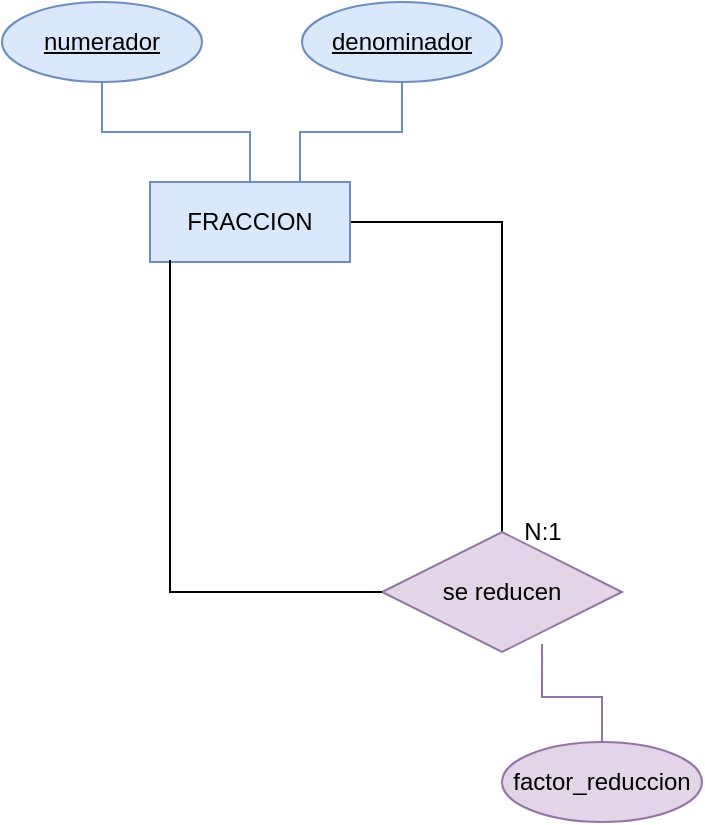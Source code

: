 <mxfile version="22.1.0" type="github">
  <diagram name="Página-1" id="zK7Hbg4alJaxwtdKwPkB">
    <mxGraphModel dx="1434" dy="739" grid="1" gridSize="10" guides="1" tooltips="1" connect="1" arrows="1" fold="1" page="1" pageScale="1" pageWidth="827" pageHeight="1169" math="0" shadow="0">
      <root>
        <mxCell id="0" />
        <mxCell id="1" parent="0" />
        <mxCell id="BhYXr5kzxdWpoGqOirLo-12" style="edgeStyle=orthogonalEdgeStyle;rounded=0;orthogonalLoop=1;jettySize=auto;html=1;endArrow=none;endFill=0;" edge="1" parent="1" source="BhYXr5kzxdWpoGqOirLo-3" target="BhYXr5kzxdWpoGqOirLo-10">
          <mxGeometry relative="1" as="geometry">
            <mxPoint x="520" y="550" as="targetPoint" />
          </mxGeometry>
        </mxCell>
        <mxCell id="BhYXr5kzxdWpoGqOirLo-3" value="FRACCION" style="whiteSpace=wrap;html=1;align=center;fillColor=#dae8fc;strokeColor=#6c8ebf;" vertex="1" parent="1">
          <mxGeometry x="364" y="380" width="100" height="40" as="geometry" />
        </mxCell>
        <mxCell id="BhYXr5kzxdWpoGqOirLo-5" value="numerador" style="ellipse;whiteSpace=wrap;html=1;align=center;fontStyle=4;fillColor=#dae8fc;strokeColor=#6c8ebf;" vertex="1" parent="1">
          <mxGeometry x="290" y="290" width="100" height="40" as="geometry" />
        </mxCell>
        <mxCell id="BhYXr5kzxdWpoGqOirLo-8" style="edgeStyle=orthogonalEdgeStyle;rounded=0;orthogonalLoop=1;jettySize=auto;html=1;entryX=0.75;entryY=0;entryDx=0;entryDy=0;endArrow=none;endFill=0;fillColor=#dae8fc;strokeColor=#6c8ebf;" edge="1" parent="1" source="BhYXr5kzxdWpoGqOirLo-6" target="BhYXr5kzxdWpoGqOirLo-3">
          <mxGeometry relative="1" as="geometry" />
        </mxCell>
        <mxCell id="BhYXr5kzxdWpoGqOirLo-6" value="denominador" style="ellipse;whiteSpace=wrap;html=1;align=center;fontStyle=4;fillColor=#dae8fc;strokeColor=#6c8ebf;" vertex="1" parent="1">
          <mxGeometry x="440" y="290" width="100" height="40" as="geometry" />
        </mxCell>
        <mxCell id="BhYXr5kzxdWpoGqOirLo-9" style="edgeStyle=orthogonalEdgeStyle;rounded=0;orthogonalLoop=1;jettySize=auto;html=1;endArrow=none;endFill=0;fillColor=#dae8fc;strokeColor=#6c8ebf;" edge="1" parent="1" source="BhYXr5kzxdWpoGqOirLo-5" target="BhYXr5kzxdWpoGqOirLo-3">
          <mxGeometry relative="1" as="geometry" />
        </mxCell>
        <mxCell id="BhYXr5kzxdWpoGqOirLo-10" value="se reducen" style="shape=rhombus;perimeter=rhombusPerimeter;whiteSpace=wrap;html=1;align=center;fillColor=#e1d5e7;strokeColor=#9673a6;" vertex="1" parent="1">
          <mxGeometry x="480" y="555" width="120" height="60" as="geometry" />
        </mxCell>
        <mxCell id="BhYXr5kzxdWpoGqOirLo-14" style="edgeStyle=orthogonalEdgeStyle;rounded=0;orthogonalLoop=1;jettySize=auto;html=1;entryX=0.1;entryY=0.975;entryDx=0;entryDy=0;entryPerimeter=0;endArrow=none;endFill=0;" edge="1" parent="1" source="BhYXr5kzxdWpoGqOirLo-10" target="BhYXr5kzxdWpoGqOirLo-3">
          <mxGeometry relative="1" as="geometry" />
        </mxCell>
        <mxCell id="BhYXr5kzxdWpoGqOirLo-17" value="factor_reduccion" style="ellipse;whiteSpace=wrap;html=1;align=center;fillColor=#e1d5e7;strokeColor=#9673a6;" vertex="1" parent="1">
          <mxGeometry x="540" y="660" width="100" height="40" as="geometry" />
        </mxCell>
        <mxCell id="BhYXr5kzxdWpoGqOirLo-18" style="edgeStyle=orthogonalEdgeStyle;rounded=0;orthogonalLoop=1;jettySize=auto;html=1;entryX=0.667;entryY=0.933;entryDx=0;entryDy=0;entryPerimeter=0;endArrow=none;endFill=0;fillColor=#e1d5e7;strokeColor=#9673a6;" edge="1" parent="1" source="BhYXr5kzxdWpoGqOirLo-17" target="BhYXr5kzxdWpoGqOirLo-10">
          <mxGeometry relative="1" as="geometry" />
        </mxCell>
        <mxCell id="BhYXr5kzxdWpoGqOirLo-19" value="N:1" style="text;html=1;align=center;verticalAlign=middle;resizable=0;points=[];autosize=1;strokeColor=none;fillColor=none;" vertex="1" parent="1">
          <mxGeometry x="540" y="540" width="40" height="30" as="geometry" />
        </mxCell>
      </root>
    </mxGraphModel>
  </diagram>
</mxfile>

